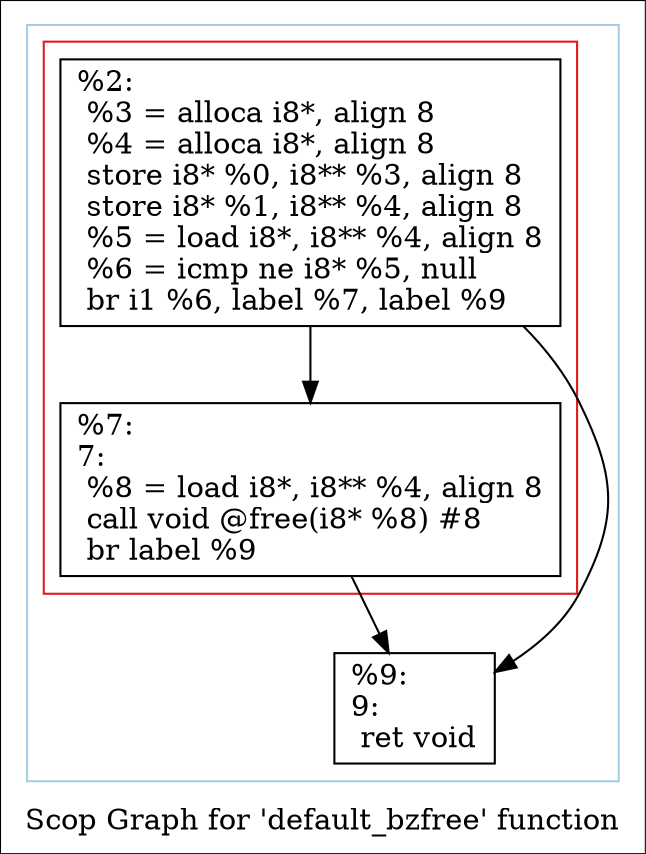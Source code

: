 digraph "Scop Graph for 'default_bzfree' function" {
	label="Scop Graph for 'default_bzfree' function";

	Node0x284fcf0 [shape=record,label="{%2:\l  %3 = alloca i8*, align 8\l  %4 = alloca i8*, align 8\l  store i8* %0, i8** %3, align 8\l  store i8* %1, i8** %4, align 8\l  %5 = load i8*, i8** %4, align 8\l  %6 = icmp ne i8* %5, null\l  br i1 %6, label %7, label %9\l}"];
	Node0x284fcf0 -> Node0x27d2970;
	Node0x284fcf0 -> Node0x28e1780;
	Node0x27d2970 [shape=record,label="{%7:\l7:                                                \l  %8 = load i8*, i8** %4, align 8\l  call void @free(i8* %8) #8\l  br label %9\l}"];
	Node0x27d2970 -> Node0x28e1780;
	Node0x28e1780 [shape=record,label="{%9:\l9:                                                \l  ret void\l}"];
	colorscheme = "paired12"
        subgraph cluster_0x2a026a0 {
          label = "";
          style = solid;
          color = 1
          subgraph cluster_0x2955f40 {
            label = "";
            style = solid;
            color = 6
            Node0x284fcf0;
            Node0x27d2970;
          }
          Node0x28e1780;
        }
}
